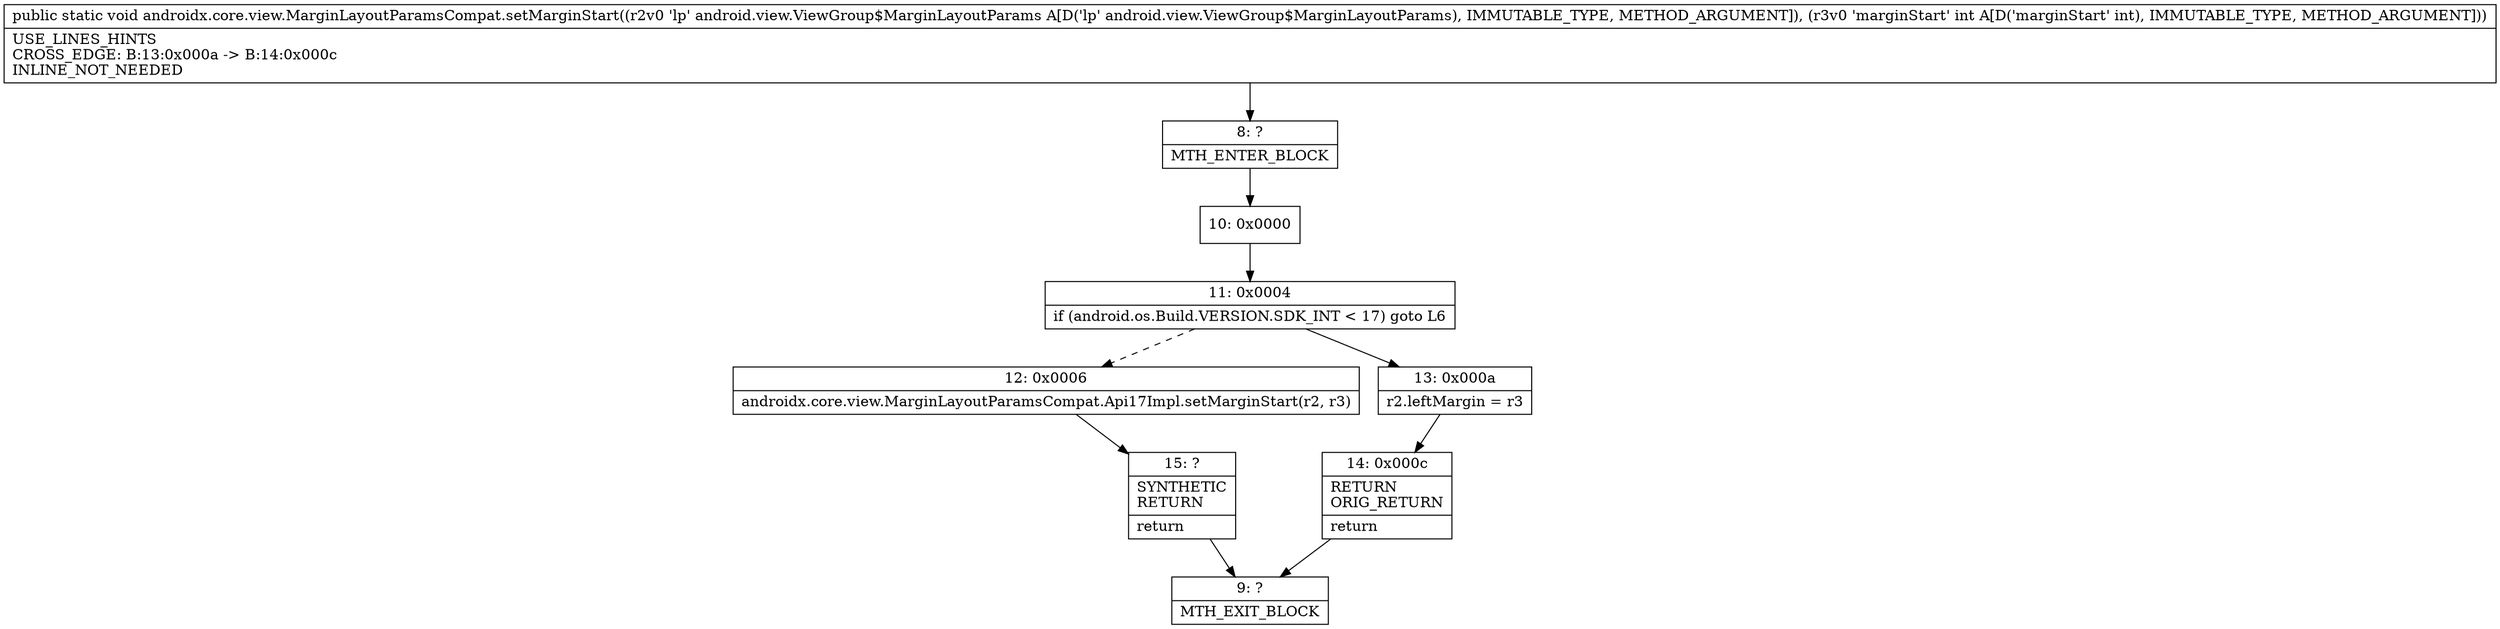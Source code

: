 digraph "CFG forandroidx.core.view.MarginLayoutParamsCompat.setMarginStart(Landroid\/view\/ViewGroup$MarginLayoutParams;I)V" {
Node_8 [shape=record,label="{8\:\ ?|MTH_ENTER_BLOCK\l}"];
Node_10 [shape=record,label="{10\:\ 0x0000}"];
Node_11 [shape=record,label="{11\:\ 0x0004|if (android.os.Build.VERSION.SDK_INT \< 17) goto L6\l}"];
Node_12 [shape=record,label="{12\:\ 0x0006|androidx.core.view.MarginLayoutParamsCompat.Api17Impl.setMarginStart(r2, r3)\l}"];
Node_15 [shape=record,label="{15\:\ ?|SYNTHETIC\lRETURN\l|return\l}"];
Node_9 [shape=record,label="{9\:\ ?|MTH_EXIT_BLOCK\l}"];
Node_13 [shape=record,label="{13\:\ 0x000a|r2.leftMargin = r3\l}"];
Node_14 [shape=record,label="{14\:\ 0x000c|RETURN\lORIG_RETURN\l|return\l}"];
MethodNode[shape=record,label="{public static void androidx.core.view.MarginLayoutParamsCompat.setMarginStart((r2v0 'lp' android.view.ViewGroup$MarginLayoutParams A[D('lp' android.view.ViewGroup$MarginLayoutParams), IMMUTABLE_TYPE, METHOD_ARGUMENT]), (r3v0 'marginStart' int A[D('marginStart' int), IMMUTABLE_TYPE, METHOD_ARGUMENT]))  | USE_LINES_HINTS\lCROSS_EDGE: B:13:0x000a \-\> B:14:0x000c\lINLINE_NOT_NEEDED\l}"];
MethodNode -> Node_8;Node_8 -> Node_10;
Node_10 -> Node_11;
Node_11 -> Node_12[style=dashed];
Node_11 -> Node_13;
Node_12 -> Node_15;
Node_15 -> Node_9;
Node_13 -> Node_14;
Node_14 -> Node_9;
}

